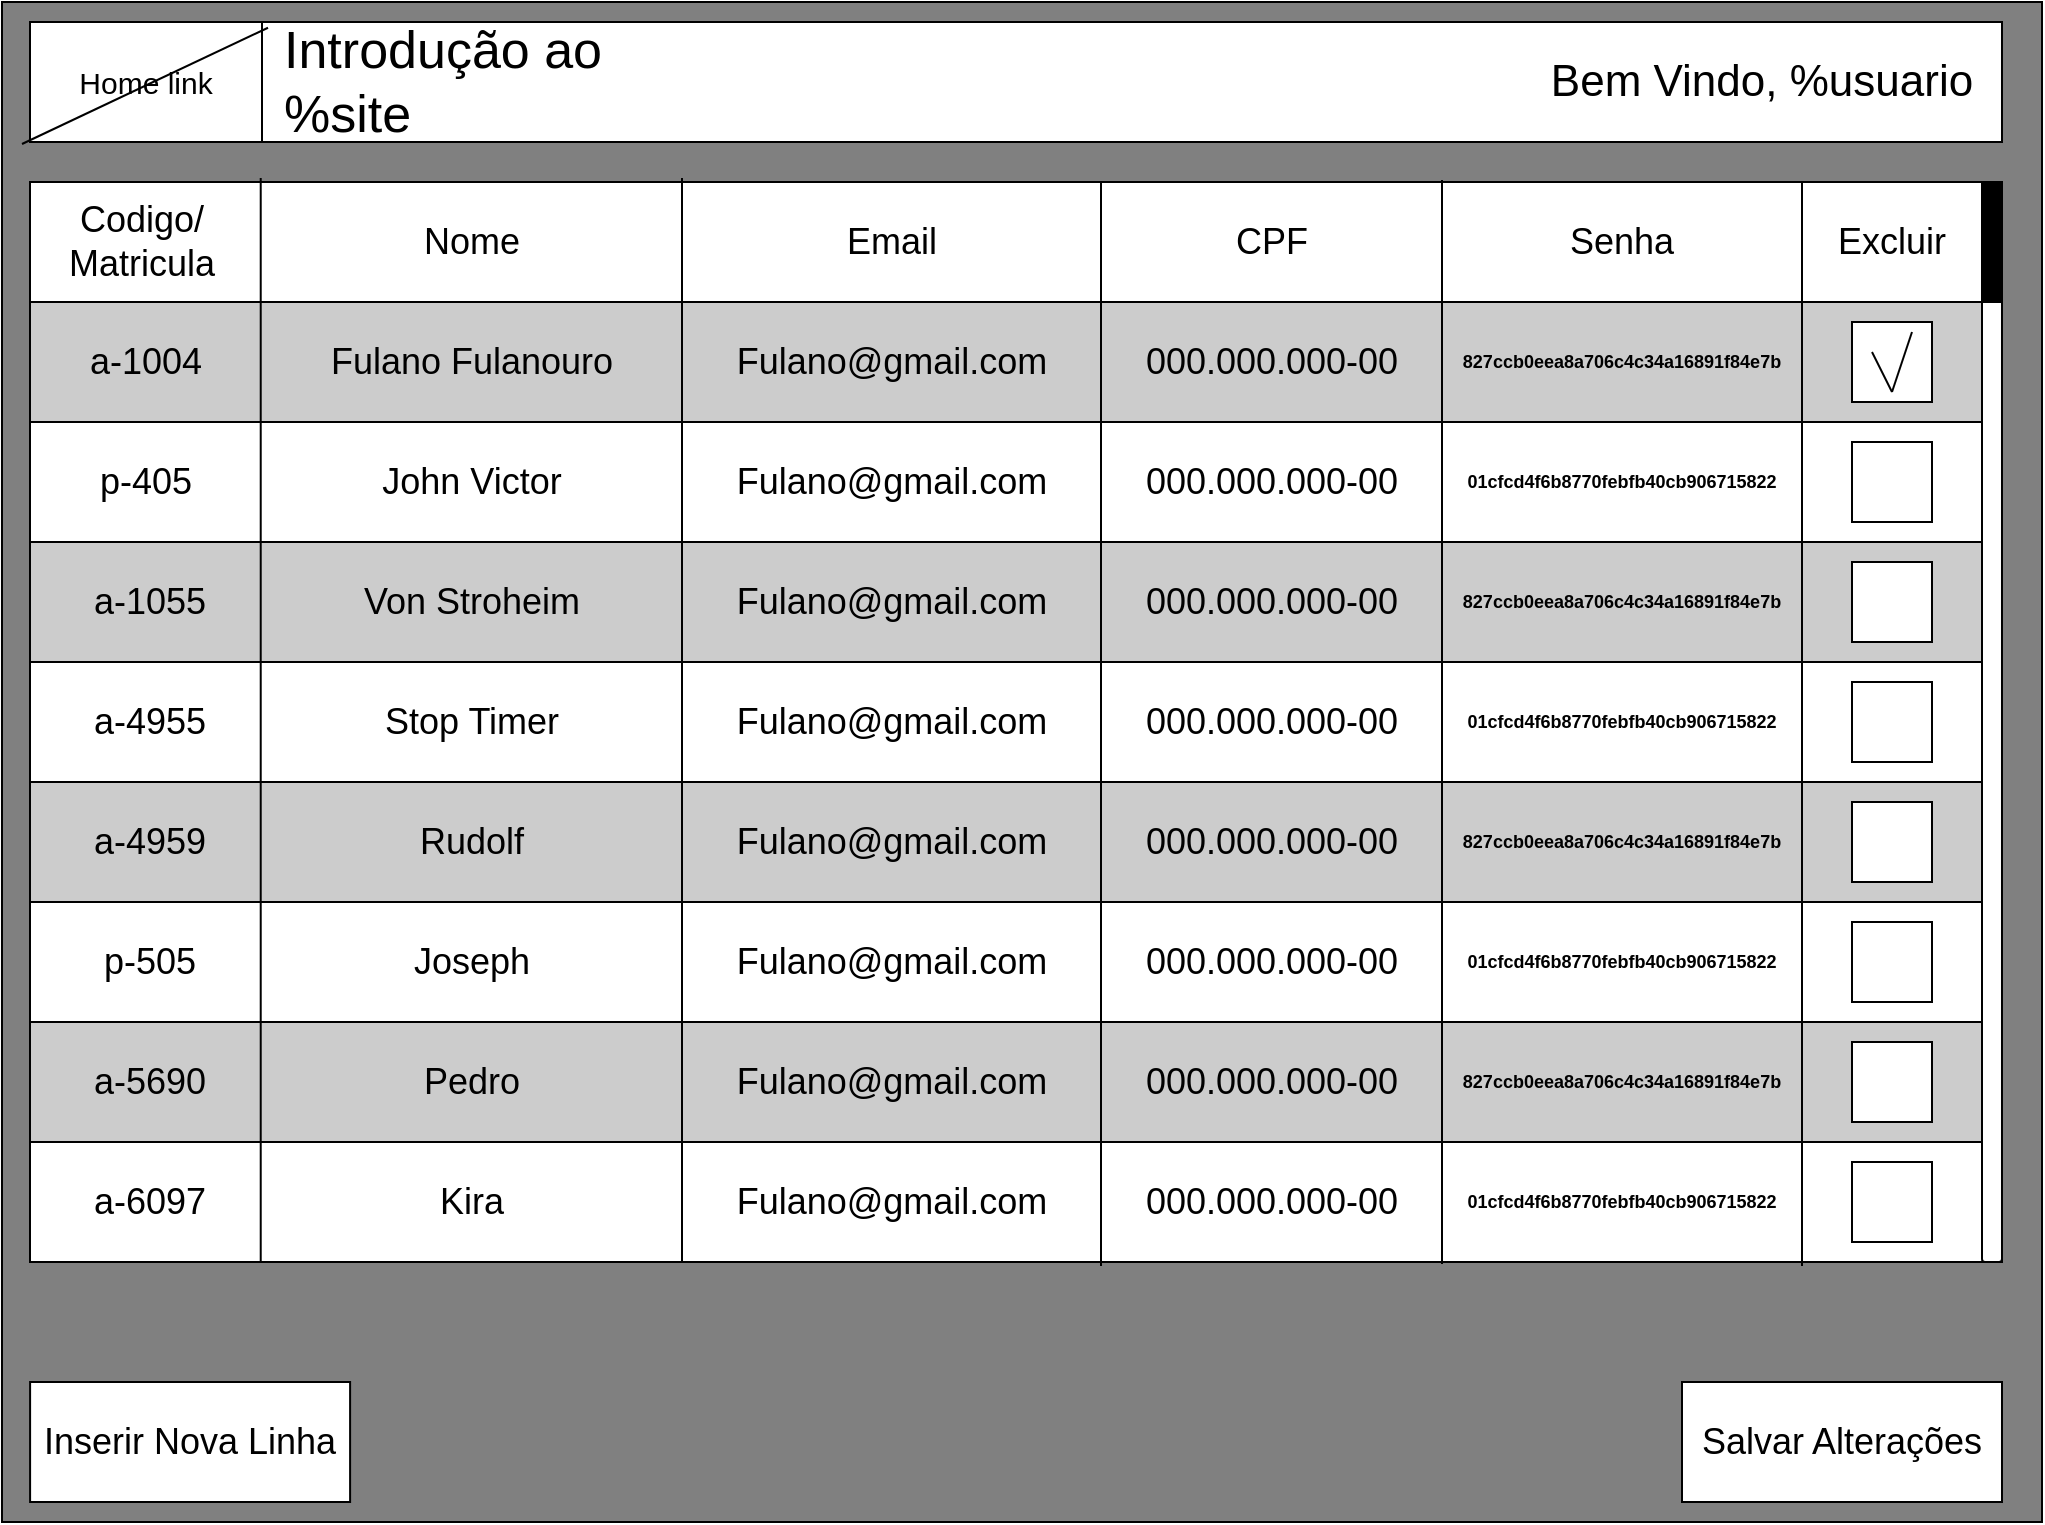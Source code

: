 <mxfile version="10.7.7" type="device"><diagram id="lEmzvETkwDNAUXCGkwzs" name="Page-1"><mxGraphModel dx="1508" dy="1386" grid="1" gridSize="10" guides="1" tooltips="1" connect="1" arrows="1" fold="1" page="1" pageScale="1" pageWidth="827" pageHeight="1169" math="0" shadow="0"><root><mxCell id="0"/><mxCell id="1" parent="0"/><mxCell id="mYrPZsT5j6SNPnvs_w7i-1" value="" style="rounded=0;whiteSpace=wrap;html=1;fillColor=#808080;" parent="1" vertex="1"><mxGeometry x="20" y="20" width="1020" height="760" as="geometry"/></mxCell><mxCell id="mYrPZsT5j6SNPnvs_w7i-8" value="" style="rounded=0;whiteSpace=wrap;html=1;" parent="1" vertex="1"><mxGeometry x="34" y="30" width="986" height="60" as="geometry"/></mxCell><mxCell id="mYrPZsT5j6SNPnvs_w7i-11" value="&lt;div align=&quot;left&quot;&gt;Introdução ao %site&lt;br&gt;&lt;/div&gt;" style="text;html=1;strokeColor=none;fillColor=none;align=center;verticalAlign=middle;whiteSpace=wrap;rounded=0;fontSize=26;" parent="1" vertex="1"><mxGeometry x="160" y="50" width="230" height="20" as="geometry"/></mxCell><mxCell id="mYrPZsT5j6SNPnvs_w7i-12" value="Home link" style="rounded=0;whiteSpace=wrap;html=1;fontSize=15;" parent="1" vertex="1"><mxGeometry x="34" y="30" width="116" height="60" as="geometry"/></mxCell><mxCell id="mYrPZsT5j6SNPnvs_w7i-13" value="" style="endArrow=none;html=1;fontSize=15;entryX=1.026;entryY=0.048;entryDx=0;entryDy=0;entryPerimeter=0;" parent="1" target="mYrPZsT5j6SNPnvs_w7i-12" edge="1"><mxGeometry width="50" height="50" relative="1" as="geometry"><mxPoint x="30" y="91" as="sourcePoint"/><mxPoint x="50" y="20" as="targetPoint"/></mxGeometry></mxCell><mxCell id="mYrPZsT5j6SNPnvs_w7i-18" value="" style="rounded=0;whiteSpace=wrap;html=1;" parent="1" vertex="1"><mxGeometry x="34" y="110" width="986" height="540" as="geometry"/></mxCell><mxCell id="mYrPZsT5j6SNPnvs_w7i-19" value="" style="rounded=0;whiteSpace=wrap;html=1;" parent="1" vertex="1"><mxGeometry x="34" y="110" width="986" height="60" as="geometry"/></mxCell><mxCell id="mYrPZsT5j6SNPnvs_w7i-20" value="" style="rounded=0;whiteSpace=wrap;html=1;fillColor=#CCCCCC;" parent="1" vertex="1"><mxGeometry x="34" y="170" width="986" height="60" as="geometry"/></mxCell><mxCell id="mYrPZsT5j6SNPnvs_w7i-22" value="" style="rounded=0;whiteSpace=wrap;html=1;" parent="1" vertex="1"><mxGeometry x="34" y="230" width="986" height="60" as="geometry"/></mxCell><mxCell id="mYrPZsT5j6SNPnvs_w7i-23" value="" style="rounded=0;whiteSpace=wrap;html=1;fillColor=#CCCCCC;" parent="1" vertex="1"><mxGeometry x="34" y="290" width="986" height="60" as="geometry"/></mxCell><mxCell id="mYrPZsT5j6SNPnvs_w7i-26" value="" style="rounded=0;whiteSpace=wrap;html=1;" parent="1" vertex="1"><mxGeometry x="34" y="350" width="986" height="60" as="geometry"/></mxCell><mxCell id="mYrPZsT5j6SNPnvs_w7i-27" value="" style="rounded=0;whiteSpace=wrap;html=1;fillColor=#CCCCCC;" parent="1" vertex="1"><mxGeometry x="34" y="410" width="986" height="60" as="geometry"/></mxCell><mxCell id="mYrPZsT5j6SNPnvs_w7i-28" value="" style="rounded=0;whiteSpace=wrap;html=1;" parent="1" vertex="1"><mxGeometry x="34" y="470" width="986" height="60" as="geometry"/></mxCell><mxCell id="mYrPZsT5j6SNPnvs_w7i-29" value="" style="rounded=0;whiteSpace=wrap;html=1;fillColor=#CCCCCC;" parent="1" vertex="1"><mxGeometry x="34" y="530" width="986" height="60" as="geometry"/></mxCell><mxCell id="mYrPZsT5j6SNPnvs_w7i-30" value="" style="rounded=0;whiteSpace=wrap;html=1;" parent="1" vertex="1"><mxGeometry x="34" y="590" width="986" height="60" as="geometry"/></mxCell><mxCell id="mYrPZsT5j6SNPnvs_w7i-33" value="Bem Vindo, %usuario" style="text;html=1;strokeColor=none;fillColor=none;align=center;verticalAlign=middle;whiteSpace=wrap;rounded=0;fontSize=22;" parent="1" vertex="1"><mxGeometry x="790" y="50" width="220" height="20" as="geometry"/></mxCell><mxCell id="JSkZeFX3W93BfJiNi-U1-1" value="" style="endArrow=none;html=1;entryX=0.117;entryY=-0.033;entryDx=0;entryDy=0;entryPerimeter=0;exitX=0.117;exitY=1;exitDx=0;exitDy=0;exitPerimeter=0;" edge="1" parent="1" source="mYrPZsT5j6SNPnvs_w7i-30" target="mYrPZsT5j6SNPnvs_w7i-19"><mxGeometry width="50" height="50" relative="1" as="geometry"><mxPoint x="150" y="160" as="sourcePoint"/><mxPoint x="200" y="110" as="targetPoint"/></mxGeometry></mxCell><mxCell id="JSkZeFX3W93BfJiNi-U1-2" value="&lt;div&gt;Codigo/&lt;/div&gt;&lt;div&gt;Matricula&lt;/div&gt;" style="text;html=1;strokeColor=none;fillColor=none;align=center;verticalAlign=middle;whiteSpace=wrap;rounded=0;fontSize=18;" vertex="1" parent="1"><mxGeometry x="30" y="110" width="120" height="60" as="geometry"/></mxCell><mxCell id="JSkZeFX3W93BfJiNi-U1-10" value="a-1004" style="text;html=1;strokeColor=none;fillColor=none;align=center;verticalAlign=middle;whiteSpace=wrap;rounded=0;fontSize=18;" vertex="1" parent="1"><mxGeometry x="34" y="170" width="116" height="60" as="geometry"/></mxCell><mxCell id="JSkZeFX3W93BfJiNi-U1-11" value="p-405" style="text;html=1;strokeColor=none;fillColor=none;align=center;verticalAlign=middle;whiteSpace=wrap;rounded=0;fontSize=18;" vertex="1" parent="1"><mxGeometry x="34" y="230" width="116" height="60" as="geometry"/></mxCell><mxCell id="JSkZeFX3W93BfJiNi-U1-12" value="a-1055" style="text;html=1;strokeColor=none;fillColor=none;align=center;verticalAlign=middle;whiteSpace=wrap;rounded=0;fontSize=18;" vertex="1" parent="1"><mxGeometry x="34" y="290" width="120" height="60" as="geometry"/></mxCell><mxCell id="JSkZeFX3W93BfJiNi-U1-14" value="a-4955" style="text;html=1;strokeColor=none;fillColor=none;align=center;verticalAlign=middle;whiteSpace=wrap;rounded=0;fontSize=18;" vertex="1" parent="1"><mxGeometry x="34" y="350" width="120" height="60" as="geometry"/></mxCell><mxCell id="JSkZeFX3W93BfJiNi-U1-15" value="&lt;div&gt;a-4959&lt;/div&gt;" style="text;html=1;strokeColor=none;fillColor=none;align=center;verticalAlign=middle;whiteSpace=wrap;rounded=0;fontSize=18;" vertex="1" parent="1"><mxGeometry x="34" y="410" width="120" height="60" as="geometry"/></mxCell><mxCell id="JSkZeFX3W93BfJiNi-U1-16" value="p-505" style="text;html=1;strokeColor=none;fillColor=none;align=center;verticalAlign=middle;whiteSpace=wrap;rounded=0;fontSize=18;" vertex="1" parent="1"><mxGeometry x="34" y="470" width="120" height="60" as="geometry"/></mxCell><mxCell id="JSkZeFX3W93BfJiNi-U1-18" value="a-5690" style="text;html=1;strokeColor=none;fillColor=none;align=center;verticalAlign=middle;whiteSpace=wrap;rounded=0;fontSize=18;" vertex="1" parent="1"><mxGeometry x="34" y="530" width="120" height="60" as="geometry"/></mxCell><mxCell id="JSkZeFX3W93BfJiNi-U1-19" value="a-6097" style="text;html=1;strokeColor=none;fillColor=none;align=center;verticalAlign=middle;whiteSpace=wrap;rounded=0;fontSize=18;" vertex="1" parent="1"><mxGeometry x="34" y="590" width="120" height="60" as="geometry"/></mxCell><mxCell id="JSkZeFX3W93BfJiNi-U1-22" value="Nome" style="text;html=1;strokeColor=none;fillColor=none;align=center;verticalAlign=middle;whiteSpace=wrap;rounded=0;fontSize=18;" vertex="1" parent="1"><mxGeometry x="150" y="110" width="210" height="60" as="geometry"/></mxCell><mxCell id="JSkZeFX3W93BfJiNi-U1-24" value="" style="endArrow=none;html=1;entryX=0.117;entryY=-0.033;entryDx=0;entryDy=0;entryPerimeter=0;exitX=0.117;exitY=1;exitDx=0;exitDy=0;exitPerimeter=0;" edge="1" parent="1"><mxGeometry width="50" height="50" relative="1" as="geometry"><mxPoint x="360" y="650" as="sourcePoint"/><mxPoint x="360" y="108" as="targetPoint"/></mxGeometry></mxCell><mxCell id="JSkZeFX3W93BfJiNi-U1-27" value="Fulano Fulanouro" style="text;html=1;strokeColor=none;fillColor=none;align=center;verticalAlign=middle;whiteSpace=wrap;rounded=0;fontSize=18;" vertex="1" parent="1"><mxGeometry x="150" y="170" width="210" height="60" as="geometry"/></mxCell><mxCell id="JSkZeFX3W93BfJiNi-U1-28" value="John Victor" style="text;html=1;strokeColor=none;fillColor=none;align=center;verticalAlign=middle;whiteSpace=wrap;rounded=0;fontSize=18;" vertex="1" parent="1"><mxGeometry x="150" y="230" width="210" height="60" as="geometry"/></mxCell><mxCell id="JSkZeFX3W93BfJiNi-U1-29" value="Von Stroheim" style="text;html=1;strokeColor=none;fillColor=none;align=center;verticalAlign=middle;whiteSpace=wrap;rounded=0;fontSize=18;" vertex="1" parent="1"><mxGeometry x="150" y="290" width="210" height="60" as="geometry"/></mxCell><mxCell id="JSkZeFX3W93BfJiNi-U1-30" value="Stop Timer" style="text;html=1;strokeColor=none;fillColor=none;align=center;verticalAlign=middle;whiteSpace=wrap;rounded=0;fontSize=18;" vertex="1" parent="1"><mxGeometry x="150" y="350" width="210" height="60" as="geometry"/></mxCell><mxCell id="JSkZeFX3W93BfJiNi-U1-31" value="Rudolf" style="text;html=1;strokeColor=none;fillColor=none;align=center;verticalAlign=middle;whiteSpace=wrap;rounded=0;fontSize=18;" vertex="1" parent="1"><mxGeometry x="150" y="410" width="210" height="60" as="geometry"/></mxCell><mxCell id="JSkZeFX3W93BfJiNi-U1-32" value="Joseph" style="text;html=1;strokeColor=none;fillColor=none;align=center;verticalAlign=middle;whiteSpace=wrap;rounded=0;fontSize=18;" vertex="1" parent="1"><mxGeometry x="150" y="470" width="210" height="60" as="geometry"/></mxCell><mxCell id="JSkZeFX3W93BfJiNi-U1-33" value="Pedro" style="text;html=1;strokeColor=none;fillColor=none;align=center;verticalAlign=middle;whiteSpace=wrap;rounded=0;fontSize=18;" vertex="1" parent="1"><mxGeometry x="150" y="530" width="210" height="60" as="geometry"/></mxCell><mxCell id="JSkZeFX3W93BfJiNi-U1-34" value="Kira" style="text;html=1;strokeColor=none;fillColor=none;align=center;verticalAlign=middle;whiteSpace=wrap;rounded=0;fontSize=18;" vertex="1" parent="1"><mxGeometry x="150" y="590" width="210" height="60" as="geometry"/></mxCell><mxCell id="JSkZeFX3W93BfJiNi-U1-35" value="Email" style="text;html=1;strokeColor=none;fillColor=none;align=center;verticalAlign=middle;whiteSpace=wrap;rounded=0;fontSize=18;" vertex="1" parent="1"><mxGeometry x="360" y="110" width="210" height="60" as="geometry"/></mxCell><mxCell id="JSkZeFX3W93BfJiNi-U1-38" value="" style="endArrow=none;html=1;entryX=0.117;entryY=-0.033;entryDx=0;entryDy=0;entryPerimeter=0;exitX=0.117;exitY=1;exitDx=0;exitDy=0;exitPerimeter=0;" edge="1" parent="1"><mxGeometry width="50" height="50" relative="1" as="geometry"><mxPoint x="569.5" y="652" as="sourcePoint"/><mxPoint x="569.5" y="110" as="targetPoint"/></mxGeometry></mxCell><mxCell id="JSkZeFX3W93BfJiNi-U1-39" value="Fulano@gmail.com" style="text;html=1;strokeColor=none;fillColor=none;align=center;verticalAlign=middle;whiteSpace=wrap;rounded=0;fontSize=18;" vertex="1" parent="1"><mxGeometry x="360" y="170" width="210" height="60" as="geometry"/></mxCell><mxCell id="JSkZeFX3W93BfJiNi-U1-40" value="Fulano@gmail.com" style="text;html=1;strokeColor=none;fillColor=none;align=center;verticalAlign=middle;whiteSpace=wrap;rounded=0;fontSize=18;" vertex="1" parent="1"><mxGeometry x="360" y="230" width="210" height="60" as="geometry"/></mxCell><mxCell id="JSkZeFX3W93BfJiNi-U1-41" value="Fulano@gmail.com" style="text;html=1;strokeColor=none;fillColor=none;align=center;verticalAlign=middle;whiteSpace=wrap;rounded=0;fontSize=18;" vertex="1" parent="1"><mxGeometry x="360" y="290" width="210" height="60" as="geometry"/></mxCell><mxCell id="JSkZeFX3W93BfJiNi-U1-42" value="Fulano@gmail.com" style="text;html=1;strokeColor=none;fillColor=none;align=center;verticalAlign=middle;whiteSpace=wrap;rounded=0;fontSize=18;" vertex="1" parent="1"><mxGeometry x="360" y="350" width="210" height="60" as="geometry"/></mxCell><mxCell id="JSkZeFX3W93BfJiNi-U1-43" value="Fulano@gmail.com" style="text;html=1;strokeColor=none;fillColor=none;align=center;verticalAlign=middle;whiteSpace=wrap;rounded=0;fontSize=18;" vertex="1" parent="1"><mxGeometry x="360" y="410" width="210" height="60" as="geometry"/></mxCell><mxCell id="JSkZeFX3W93BfJiNi-U1-44" value="Fulano@gmail.com" style="text;html=1;strokeColor=none;fillColor=none;align=center;verticalAlign=middle;whiteSpace=wrap;rounded=0;fontSize=18;" vertex="1" parent="1"><mxGeometry x="360" y="470" width="210" height="60" as="geometry"/></mxCell><mxCell id="JSkZeFX3W93BfJiNi-U1-45" value="Fulano@gmail.com" style="text;html=1;strokeColor=none;fillColor=none;align=center;verticalAlign=middle;whiteSpace=wrap;rounded=0;fontSize=18;" vertex="1" parent="1"><mxGeometry x="360" y="530" width="210" height="60" as="geometry"/></mxCell><mxCell id="JSkZeFX3W93BfJiNi-U1-48" value="Fulano@gmail.com" style="text;html=1;strokeColor=none;fillColor=none;align=center;verticalAlign=middle;whiteSpace=wrap;rounded=0;fontSize=18;" vertex="1" parent="1"><mxGeometry x="360" y="590" width="210" height="60" as="geometry"/></mxCell><mxCell id="JSkZeFX3W93BfJiNi-U1-49" value="" style="endArrow=none;html=1;entryX=0.117;entryY=-0.033;entryDx=0;entryDy=0;entryPerimeter=0;exitX=0.117;exitY=1;exitDx=0;exitDy=0;exitPerimeter=0;" edge="1" parent="1"><mxGeometry width="50" height="50" relative="1" as="geometry"><mxPoint x="740" y="651" as="sourcePoint"/><mxPoint x="740" y="109" as="targetPoint"/></mxGeometry></mxCell><mxCell id="JSkZeFX3W93BfJiNi-U1-50" value="CPF" style="text;html=1;strokeColor=none;fillColor=none;align=center;verticalAlign=middle;whiteSpace=wrap;rounded=0;fontSize=18;" vertex="1" parent="1"><mxGeometry x="570" y="110" width="170" height="60" as="geometry"/></mxCell><mxCell id="JSkZeFX3W93BfJiNi-U1-51" value="000.000.000-00" style="text;html=1;strokeColor=none;fillColor=none;align=center;verticalAlign=middle;whiteSpace=wrap;rounded=0;fontSize=18;" vertex="1" parent="1"><mxGeometry x="570" y="170" width="170" height="60" as="geometry"/></mxCell><mxCell id="JSkZeFX3W93BfJiNi-U1-52" value="000.000.000-00" style="text;html=1;strokeColor=none;fillColor=none;align=center;verticalAlign=middle;whiteSpace=wrap;rounded=0;fontSize=18;" vertex="1" parent="1"><mxGeometry x="570" y="230" width="170" height="60" as="geometry"/></mxCell><mxCell id="JSkZeFX3W93BfJiNi-U1-54" value="000.000.000-00" style="text;html=1;strokeColor=none;fillColor=none;align=center;verticalAlign=middle;whiteSpace=wrap;rounded=0;fontSize=18;" vertex="1" parent="1"><mxGeometry x="570" y="350" width="170" height="60" as="geometry"/></mxCell><mxCell id="JSkZeFX3W93BfJiNi-U1-55" value="000.000.000-00" style="text;html=1;strokeColor=none;fillColor=none;align=center;verticalAlign=middle;whiteSpace=wrap;rounded=0;fontSize=18;" vertex="1" parent="1"><mxGeometry x="570" y="410" width="170" height="60" as="geometry"/></mxCell><mxCell id="JSkZeFX3W93BfJiNi-U1-56" value="000.000.000-00" style="text;html=1;strokeColor=none;fillColor=none;align=center;verticalAlign=middle;whiteSpace=wrap;rounded=0;fontSize=18;" vertex="1" parent="1"><mxGeometry x="570" y="470" width="170" height="60" as="geometry"/></mxCell><mxCell id="JSkZeFX3W93BfJiNi-U1-57" value="000.000.000-00" style="text;html=1;strokeColor=none;fillColor=none;align=center;verticalAlign=middle;whiteSpace=wrap;rounded=0;fontSize=18;" vertex="1" parent="1"><mxGeometry x="570" y="290" width="170" height="60" as="geometry"/></mxCell><mxCell id="JSkZeFX3W93BfJiNi-U1-58" value="000.000.000-00" style="text;html=1;strokeColor=none;fillColor=none;align=center;verticalAlign=middle;whiteSpace=wrap;rounded=0;fontSize=18;" vertex="1" parent="1"><mxGeometry x="570" y="530" width="170" height="60" as="geometry"/></mxCell><mxCell id="JSkZeFX3W93BfJiNi-U1-59" value="000.000.000-00" style="text;html=1;strokeColor=none;fillColor=none;align=center;verticalAlign=middle;whiteSpace=wrap;rounded=0;fontSize=18;" vertex="1" parent="1"><mxGeometry x="570" y="590" width="170" height="60" as="geometry"/></mxCell><mxCell id="JSkZeFX3W93BfJiNi-U1-60" value="Salvar Alterações" style="rounded=0;whiteSpace=wrap;html=1;fontSize=18;" vertex="1" parent="1"><mxGeometry x="860" y="710" width="160" height="60" as="geometry"/></mxCell><mxCell id="JSkZeFX3W93BfJiNi-U1-61" value="" style="rounded=1;whiteSpace=wrap;html=1;fontSize=18;" vertex="1" parent="1"><mxGeometry x="1010" y="110" width="10" height="540" as="geometry"/></mxCell><mxCell id="JSkZeFX3W93BfJiNi-U1-62" value="" style="rounded=0;whiteSpace=wrap;html=1;fontSize=18;fillColor=#000000;" vertex="1" parent="1"><mxGeometry x="1010" y="110" width="10" height="60" as="geometry"/></mxCell><mxCell id="JSkZeFX3W93BfJiNi-U1-63" value="Inserir Nova Linha" style="rounded=0;whiteSpace=wrap;html=1;fontSize=18;" vertex="1" parent="1"><mxGeometry x="34.052" y="710" width="160" height="60" as="geometry"/></mxCell><mxCell id="JSkZeFX3W93BfJiNi-U1-64" value="" style="endArrow=none;html=1;entryX=0.117;entryY=-0.033;entryDx=0;entryDy=0;entryPerimeter=0;exitX=0.117;exitY=1;exitDx=0;exitDy=0;exitPerimeter=0;" edge="1" parent="1"><mxGeometry width="50" height="50" relative="1" as="geometry"><mxPoint x="920" y="652" as="sourcePoint"/><mxPoint x="920" y="110" as="targetPoint"/></mxGeometry></mxCell><mxCell id="JSkZeFX3W93BfJiNi-U1-65" value="Senha" style="text;html=1;strokeColor=none;fillColor=none;align=center;verticalAlign=middle;whiteSpace=wrap;rounded=0;fontSize=18;" vertex="1" parent="1"><mxGeometry x="740" y="110" width="180" height="60" as="geometry"/></mxCell><mxCell id="JSkZeFX3W93BfJiNi-U1-66" value="&lt;strong style=&quot;font-size: 9px;&quot;&gt;827ccb0eea8a706c4c34a16891f84e7b&lt;/strong&gt;" style="text;html=1;strokeColor=none;fillColor=none;align=center;verticalAlign=middle;whiteSpace=wrap;rounded=0;fontSize=9;" vertex="1" parent="1"><mxGeometry x="740" y="170" width="180" height="60" as="geometry"/></mxCell><mxCell id="JSkZeFX3W93BfJiNi-U1-67" value="&lt;strong&gt;01cfcd4f6b8770febfb40cb906715822&lt;/strong&gt;" style="text;html=1;strokeColor=none;fillColor=none;align=center;verticalAlign=middle;whiteSpace=wrap;rounded=0;fontSize=9;" vertex="1" parent="1"><mxGeometry x="740" y="230" width="180" height="60" as="geometry"/></mxCell><mxCell id="JSkZeFX3W93BfJiNi-U1-68" value="&lt;strong style=&quot;font-size: 9px;&quot;&gt;827ccb0eea8a706c4c34a16891f84e7b&lt;/strong&gt;" style="text;html=1;strokeColor=none;fillColor=none;align=center;verticalAlign=middle;whiteSpace=wrap;rounded=0;fontSize=9;" vertex="1" parent="1"><mxGeometry x="740" y="290" width="180" height="60" as="geometry"/></mxCell><mxCell id="JSkZeFX3W93BfJiNi-U1-69" value="&lt;strong&gt;01cfcd4f6b8770febfb40cb906715822&lt;/strong&gt;" style="text;html=1;strokeColor=none;fillColor=none;align=center;verticalAlign=middle;whiteSpace=wrap;rounded=0;fontSize=9;" vertex="1" parent="1"><mxGeometry x="740" y="350" width="180" height="60" as="geometry"/></mxCell><mxCell id="JSkZeFX3W93BfJiNi-U1-70" value="&lt;strong style=&quot;font-size: 9px;&quot;&gt;827ccb0eea8a706c4c34a16891f84e7b&lt;/strong&gt;" style="text;html=1;strokeColor=none;fillColor=none;align=center;verticalAlign=middle;whiteSpace=wrap;rounded=0;fontSize=9;" vertex="1" parent="1"><mxGeometry x="740" y="410" width="180" height="60" as="geometry"/></mxCell><mxCell id="JSkZeFX3W93BfJiNi-U1-71" value="&lt;strong&gt;01cfcd4f6b8770febfb40cb906715822&lt;/strong&gt;" style="text;html=1;strokeColor=none;fillColor=none;align=center;verticalAlign=middle;whiteSpace=wrap;rounded=0;fontSize=9;" vertex="1" parent="1"><mxGeometry x="740" y="470" width="180" height="60" as="geometry"/></mxCell><mxCell id="JSkZeFX3W93BfJiNi-U1-72" value="&lt;strong style=&quot;font-size: 9px;&quot;&gt;827ccb0eea8a706c4c34a16891f84e7b&lt;/strong&gt;" style="text;html=1;strokeColor=none;fillColor=none;align=center;verticalAlign=middle;whiteSpace=wrap;rounded=0;fontSize=9;" vertex="1" parent="1"><mxGeometry x="740" y="530" width="180" height="60" as="geometry"/></mxCell><mxCell id="JSkZeFX3W93BfJiNi-U1-73" value="&lt;strong&gt;01cfcd4f6b8770febfb40cb906715822&lt;/strong&gt;" style="text;html=1;strokeColor=none;fillColor=none;align=center;verticalAlign=middle;whiteSpace=wrap;rounded=0;fontSize=9;" vertex="1" parent="1"><mxGeometry x="740" y="590" width="180" height="60" as="geometry"/></mxCell><mxCell id="JSkZeFX3W93BfJiNi-U1-74" value="" style="rounded=0;whiteSpace=wrap;html=1;fillColor=#FFFFFF;fontSize=9;" vertex="1" parent="1"><mxGeometry x="945" y="180" width="40" height="40" as="geometry"/></mxCell><mxCell id="JSkZeFX3W93BfJiNi-U1-76" value="" style="endArrow=none;html=1;fontSize=9;" edge="1" parent="1"><mxGeometry width="50" height="50" relative="1" as="geometry"><mxPoint x="965" y="215" as="sourcePoint"/><mxPoint x="955" y="195" as="targetPoint"/></mxGeometry></mxCell><mxCell id="JSkZeFX3W93BfJiNi-U1-77" value="" style="endArrow=none;html=1;fontSize=9;" edge="1" parent="1"><mxGeometry width="50" height="50" relative="1" as="geometry"><mxPoint x="965" y="215" as="sourcePoint"/><mxPoint x="975" y="185" as="targetPoint"/></mxGeometry></mxCell><mxCell id="JSkZeFX3W93BfJiNi-U1-81" value="" style="rounded=0;whiteSpace=wrap;html=1;fillColor=#FFFFFF;fontSize=9;" vertex="1" parent="1"><mxGeometry x="945" y="240" width="40" height="40" as="geometry"/></mxCell><mxCell id="JSkZeFX3W93BfJiNi-U1-82" value="" style="rounded=0;whiteSpace=wrap;html=1;fillColor=#FFFFFF;fontSize=9;" vertex="1" parent="1"><mxGeometry x="945" y="300" width="40" height="40" as="geometry"/></mxCell><mxCell id="JSkZeFX3W93BfJiNi-U1-83" value="" style="rounded=0;whiteSpace=wrap;html=1;fillColor=#FFFFFF;fontSize=9;" vertex="1" parent="1"><mxGeometry x="945" y="360" width="40" height="40" as="geometry"/></mxCell><mxCell id="JSkZeFX3W93BfJiNi-U1-84" value="" style="rounded=0;whiteSpace=wrap;html=1;fillColor=#FFFFFF;fontSize=9;" vertex="1" parent="1"><mxGeometry x="945" y="420" width="40" height="40" as="geometry"/></mxCell><mxCell id="JSkZeFX3W93BfJiNi-U1-85" value="" style="rounded=0;whiteSpace=wrap;html=1;fillColor=#FFFFFF;fontSize=9;" vertex="1" parent="1"><mxGeometry x="945" y="480" width="40" height="40" as="geometry"/></mxCell><mxCell id="JSkZeFX3W93BfJiNi-U1-86" value="" style="rounded=0;whiteSpace=wrap;html=1;fillColor=#FFFFFF;fontSize=9;" vertex="1" parent="1"><mxGeometry x="945" y="540" width="40" height="40" as="geometry"/></mxCell><mxCell id="JSkZeFX3W93BfJiNi-U1-87" value="" style="rounded=0;whiteSpace=wrap;html=1;fillColor=#FFFFFF;fontSize=9;" vertex="1" parent="1"><mxGeometry x="945" y="600" width="40" height="40" as="geometry"/></mxCell><mxCell id="JSkZeFX3W93BfJiNi-U1-88" value="&lt;font style=&quot;font-size: 18px&quot;&gt;Excluir&lt;/font&gt;" style="text;html=1;strokeColor=none;fillColor=none;align=center;verticalAlign=middle;whiteSpace=wrap;rounded=0;fontSize=9;" vertex="1" parent="1"><mxGeometry x="920" y="110" width="90" height="60" as="geometry"/></mxCell></root></mxGraphModel></diagram></mxfile>
